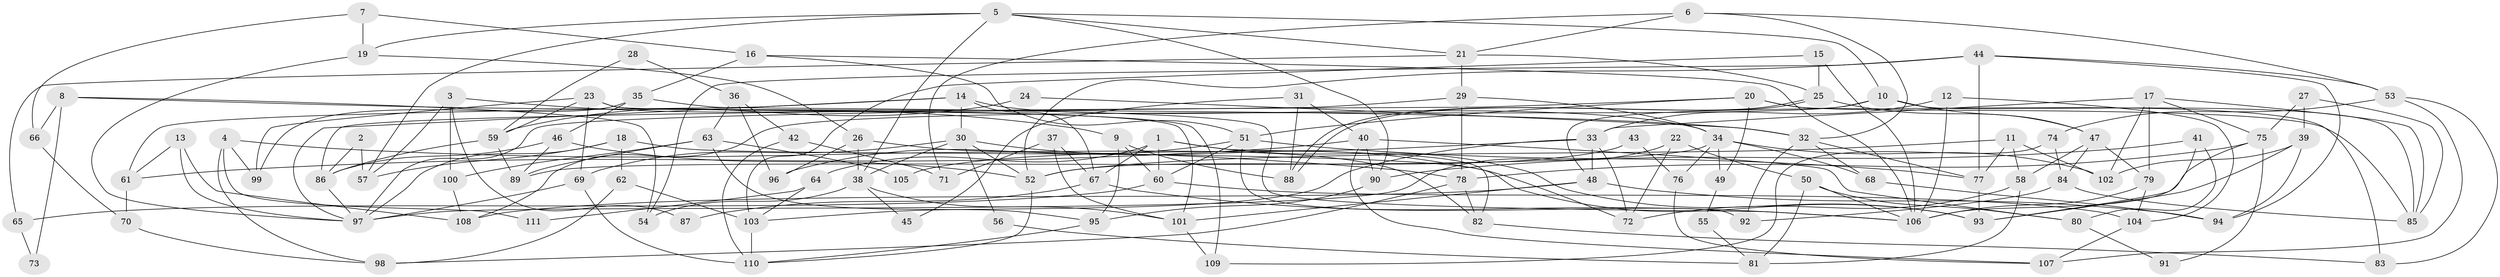 // Generated by graph-tools (version 1.1) at 2025/11/02/27/25 16:11:22]
// undirected, 111 vertices, 222 edges
graph export_dot {
graph [start="1"]
  node [color=gray90,style=filled];
  1;
  2;
  3;
  4;
  5;
  6;
  7;
  8;
  9;
  10;
  11;
  12;
  13;
  14;
  15;
  16;
  17;
  18;
  19;
  20;
  21;
  22;
  23;
  24;
  25;
  26;
  27;
  28;
  29;
  30;
  31;
  32;
  33;
  34;
  35;
  36;
  37;
  38;
  39;
  40;
  41;
  42;
  43;
  44;
  45;
  46;
  47;
  48;
  49;
  50;
  51;
  52;
  53;
  54;
  55;
  56;
  57;
  58;
  59;
  60;
  61;
  62;
  63;
  64;
  65;
  66;
  67;
  68;
  69;
  70;
  71;
  72;
  73;
  74;
  75;
  76;
  77;
  78;
  79;
  80;
  81;
  82;
  83;
  84;
  85;
  86;
  87;
  88;
  89;
  90;
  91;
  92;
  93;
  94;
  95;
  96;
  97;
  98;
  99;
  100;
  101;
  102;
  103;
  104;
  105;
  106;
  107;
  108;
  109;
  110;
  111;
  1 -- 82;
  1 -- 60;
  1 -- 64;
  1 -- 67;
  1 -- 93;
  2 -- 57;
  2 -- 86;
  3 -- 57;
  3 -- 100;
  3 -- 9;
  3 -- 87;
  4 -- 98;
  4 -- 78;
  4 -- 99;
  4 -- 111;
  5 -- 10;
  5 -- 21;
  5 -- 19;
  5 -- 38;
  5 -- 57;
  5 -- 90;
  6 -- 21;
  6 -- 53;
  6 -- 32;
  6 -- 71;
  7 -- 19;
  7 -- 16;
  7 -- 66;
  8 -- 32;
  8 -- 54;
  8 -- 66;
  8 -- 73;
  9 -- 60;
  9 -- 88;
  9 -- 95;
  10 -- 108;
  10 -- 48;
  10 -- 47;
  10 -- 85;
  11 -- 77;
  11 -- 52;
  11 -- 58;
  11 -- 102;
  12 -- 106;
  12 -- 33;
  12 -- 104;
  13 -- 97;
  13 -- 61;
  13 -- 108;
  14 -- 67;
  14 -- 34;
  14 -- 30;
  14 -- 61;
  14 -- 97;
  15 -- 106;
  15 -- 25;
  15 -- 103;
  16 -- 106;
  16 -- 51;
  16 -- 35;
  17 -- 75;
  17 -- 85;
  17 -- 33;
  17 -- 79;
  17 -- 102;
  18 -- 93;
  18 -- 97;
  18 -- 57;
  18 -- 62;
  19 -- 97;
  19 -- 26;
  20 -- 51;
  20 -- 86;
  20 -- 49;
  20 -- 83;
  20 -- 85;
  21 -- 25;
  21 -- 29;
  21 -- 65;
  22 -- 97;
  22 -- 72;
  22 -- 50;
  23 -- 101;
  23 -- 99;
  23 -- 59;
  23 -- 69;
  23 -- 109;
  24 -- 32;
  24 -- 59;
  25 -- 88;
  25 -- 88;
  25 -- 47;
  26 -- 38;
  26 -- 82;
  26 -- 96;
  27 -- 85;
  27 -- 39;
  27 -- 75;
  28 -- 59;
  28 -- 36;
  29 -- 97;
  29 -- 34;
  29 -- 78;
  30 -- 69;
  30 -- 38;
  30 -- 52;
  30 -- 56;
  30 -- 72;
  31 -- 40;
  31 -- 88;
  31 -- 45;
  32 -- 77;
  32 -- 68;
  32 -- 92;
  33 -- 72;
  33 -- 48;
  33 -- 103;
  33 -- 105;
  34 -- 68;
  34 -- 102;
  34 -- 49;
  34 -- 76;
  34 -- 89;
  35 -- 46;
  35 -- 99;
  35 -- 106;
  36 -- 63;
  36 -- 42;
  36 -- 96;
  37 -- 101;
  37 -- 67;
  37 -- 71;
  38 -- 45;
  38 -- 54;
  38 -- 101;
  39 -- 93;
  39 -- 102;
  39 -- 94;
  40 -- 61;
  40 -- 107;
  40 -- 80;
  40 -- 90;
  41 -- 80;
  41 -- 90;
  41 -- 93;
  42 -- 71;
  42 -- 110;
  43 -- 52;
  43 -- 76;
  44 -- 52;
  44 -- 94;
  44 -- 53;
  44 -- 54;
  44 -- 77;
  46 -- 52;
  46 -- 86;
  46 -- 89;
  47 -- 84;
  47 -- 58;
  47 -- 79;
  48 -- 101;
  48 -- 94;
  48 -- 108;
  49 -- 55;
  50 -- 106;
  50 -- 80;
  50 -- 81;
  51 -- 77;
  51 -- 96;
  51 -- 60;
  51 -- 92;
  52 -- 110;
  53 -- 83;
  53 -- 74;
  53 -- 107;
  55 -- 81;
  56 -- 81;
  58 -- 72;
  58 -- 81;
  59 -- 89;
  59 -- 86;
  60 -- 104;
  60 -- 65;
  61 -- 70;
  62 -- 103;
  62 -- 98;
  63 -- 89;
  63 -- 95;
  63 -- 100;
  63 -- 105;
  64 -- 103;
  64 -- 111;
  65 -- 73;
  66 -- 70;
  67 -- 106;
  67 -- 87;
  68 -- 94;
  69 -- 110;
  69 -- 97;
  70 -- 98;
  74 -- 84;
  74 -- 109;
  75 -- 106;
  75 -- 78;
  75 -- 91;
  76 -- 107;
  77 -- 93;
  78 -- 82;
  78 -- 98;
  79 -- 104;
  79 -- 106;
  80 -- 91;
  82 -- 83;
  84 -- 92;
  84 -- 85;
  86 -- 97;
  90 -- 95;
  95 -- 110;
  100 -- 108;
  101 -- 109;
  103 -- 110;
  104 -- 107;
}
